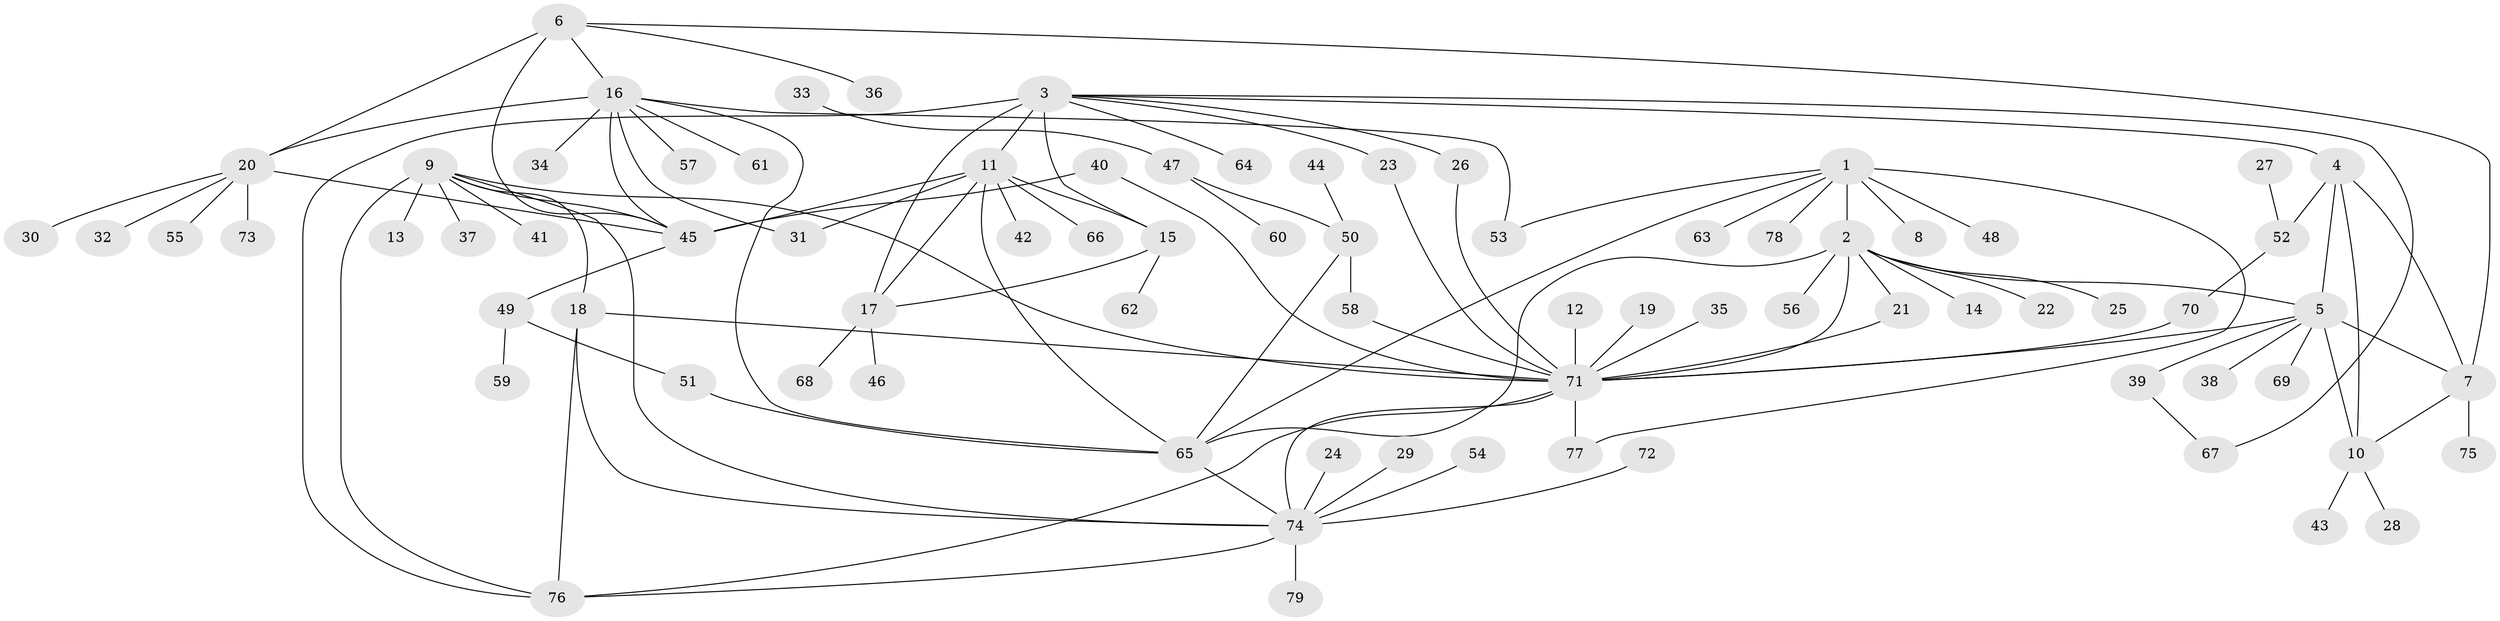 // original degree distribution, {7: 0.045454545454545456, 9: 0.05454545454545454, 6: 0.03636363636363636, 5: 0.045454545454545456, 10: 0.00909090909090909, 8: 0.00909090909090909, 17: 0.00909090909090909, 11: 0.01818181818181818, 4: 0.02727272727272727, 1: 0.5363636363636364, 3: 0.01818181818181818, 2: 0.19090909090909092}
// Generated by graph-tools (version 1.1) at 2025/37/03/04/25 23:37:41]
// undirected, 79 vertices, 112 edges
graph export_dot {
  node [color=gray90,style=filled];
  1;
  2;
  3;
  4;
  5;
  6;
  7;
  8;
  9;
  10;
  11;
  12;
  13;
  14;
  15;
  16;
  17;
  18;
  19;
  20;
  21;
  22;
  23;
  24;
  25;
  26;
  27;
  28;
  29;
  30;
  31;
  32;
  33;
  34;
  35;
  36;
  37;
  38;
  39;
  40;
  41;
  42;
  43;
  44;
  45;
  46;
  47;
  48;
  49;
  50;
  51;
  52;
  53;
  54;
  55;
  56;
  57;
  58;
  59;
  60;
  61;
  62;
  63;
  64;
  65;
  66;
  67;
  68;
  69;
  70;
  71;
  72;
  73;
  74;
  75;
  76;
  77;
  78;
  79;
  1 -- 2 [weight=4.0];
  1 -- 8 [weight=1.0];
  1 -- 48 [weight=1.0];
  1 -- 53 [weight=1.0];
  1 -- 63 [weight=1.0];
  1 -- 65 [weight=2.0];
  1 -- 77 [weight=1.0];
  1 -- 78 [weight=1.0];
  2 -- 5 [weight=1.0];
  2 -- 14 [weight=1.0];
  2 -- 21 [weight=1.0];
  2 -- 22 [weight=1.0];
  2 -- 25 [weight=1.0];
  2 -- 56 [weight=1.0];
  2 -- 65 [weight=2.0];
  2 -- 71 [weight=1.0];
  3 -- 4 [weight=1.0];
  3 -- 11 [weight=2.0];
  3 -- 15 [weight=2.0];
  3 -- 17 [weight=2.0];
  3 -- 23 [weight=1.0];
  3 -- 26 [weight=1.0];
  3 -- 64 [weight=1.0];
  3 -- 67 [weight=1.0];
  3 -- 76 [weight=1.0];
  4 -- 5 [weight=2.0];
  4 -- 7 [weight=1.0];
  4 -- 10 [weight=1.0];
  4 -- 52 [weight=1.0];
  5 -- 7 [weight=2.0];
  5 -- 10 [weight=2.0];
  5 -- 38 [weight=1.0];
  5 -- 39 [weight=1.0];
  5 -- 69 [weight=1.0];
  5 -- 71 [weight=1.0];
  6 -- 7 [weight=1.0];
  6 -- 16 [weight=2.0];
  6 -- 20 [weight=2.0];
  6 -- 36 [weight=1.0];
  6 -- 45 [weight=2.0];
  7 -- 10 [weight=1.0];
  7 -- 75 [weight=1.0];
  9 -- 13 [weight=1.0];
  9 -- 18 [weight=1.0];
  9 -- 37 [weight=1.0];
  9 -- 41 [weight=1.0];
  9 -- 45 [weight=1.0];
  9 -- 71 [weight=1.0];
  9 -- 74 [weight=1.0];
  9 -- 76 [weight=1.0];
  10 -- 28 [weight=1.0];
  10 -- 43 [weight=1.0];
  11 -- 15 [weight=1.0];
  11 -- 17 [weight=1.0];
  11 -- 31 [weight=1.0];
  11 -- 42 [weight=1.0];
  11 -- 45 [weight=1.0];
  11 -- 65 [weight=1.0];
  11 -- 66 [weight=1.0];
  12 -- 71 [weight=1.0];
  15 -- 17 [weight=1.0];
  15 -- 62 [weight=1.0];
  16 -- 20 [weight=1.0];
  16 -- 31 [weight=1.0];
  16 -- 34 [weight=1.0];
  16 -- 45 [weight=1.0];
  16 -- 53 [weight=1.0];
  16 -- 57 [weight=1.0];
  16 -- 61 [weight=1.0];
  16 -- 65 [weight=1.0];
  17 -- 46 [weight=1.0];
  17 -- 68 [weight=1.0];
  18 -- 71 [weight=1.0];
  18 -- 74 [weight=1.0];
  18 -- 76 [weight=1.0];
  19 -- 71 [weight=1.0];
  20 -- 30 [weight=1.0];
  20 -- 32 [weight=1.0];
  20 -- 45 [weight=1.0];
  20 -- 55 [weight=1.0];
  20 -- 73 [weight=1.0];
  21 -- 71 [weight=1.0];
  23 -- 71 [weight=1.0];
  24 -- 74 [weight=1.0];
  26 -- 71 [weight=1.0];
  27 -- 52 [weight=1.0];
  29 -- 74 [weight=1.0];
  33 -- 47 [weight=1.0];
  35 -- 71 [weight=1.0];
  39 -- 67 [weight=1.0];
  40 -- 45 [weight=1.0];
  40 -- 71 [weight=1.0];
  44 -- 50 [weight=1.0];
  45 -- 49 [weight=1.0];
  47 -- 50 [weight=1.0];
  47 -- 60 [weight=1.0];
  49 -- 51 [weight=1.0];
  49 -- 59 [weight=1.0];
  50 -- 58 [weight=1.0];
  50 -- 65 [weight=1.0];
  51 -- 65 [weight=1.0];
  52 -- 70 [weight=1.0];
  54 -- 74 [weight=1.0];
  58 -- 71 [weight=1.0];
  65 -- 74 [weight=1.0];
  70 -- 71 [weight=1.0];
  71 -- 74 [weight=1.0];
  71 -- 76 [weight=1.0];
  71 -- 77 [weight=1.0];
  72 -- 74 [weight=1.0];
  74 -- 76 [weight=1.0];
  74 -- 79 [weight=1.0];
}
